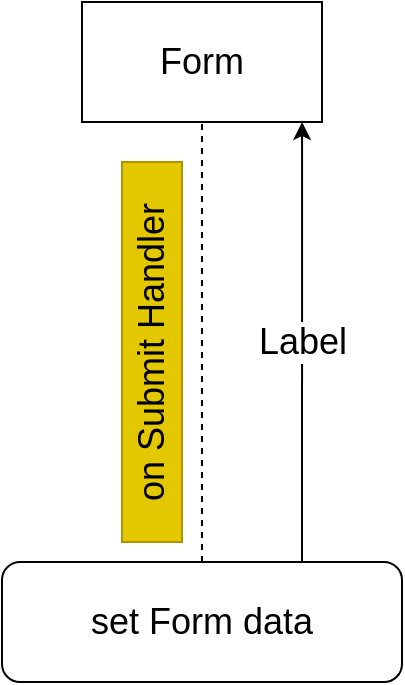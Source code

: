 <mxfile>
    <diagram id="BeJu82H_Hd4lQJsU76NU" name="Page-1">
        <mxGraphModel dx="620" dy="713" grid="1" gridSize="10" guides="1" tooltips="1" connect="1" arrows="1" fold="1" page="1" pageScale="1" pageWidth="850" pageHeight="1100" math="0" shadow="0">
            <root>
                <mxCell id="0"/>
                <mxCell id="1" parent="0"/>
                <mxCell id="2" value="&lt;font style=&quot;font-size: 18px&quot;&gt;Form&lt;/font&gt;" style="rounded=0;whiteSpace=wrap;html=1;" vertex="1" parent="1">
                    <mxGeometry x="380" y="200" width="120" height="60" as="geometry"/>
                </mxCell>
                <mxCell id="13" value="" style="endArrow=none;dashed=1;html=1;fontSize=18;entryX=0.5;entryY=1;entryDx=0;entryDy=0;exitX=0.5;exitY=0;exitDx=0;exitDy=0;" edge="1" parent="1" source="14" target="2">
                    <mxGeometry width="50" height="50" relative="1" as="geometry">
                        <mxPoint x="440" y="360" as="sourcePoint"/>
                        <mxPoint x="500" y="460" as="targetPoint"/>
                    </mxGeometry>
                </mxCell>
                <mxCell id="14" value="set Form data" style="rounded=1;whiteSpace=wrap;html=1;fontSize=18;" vertex="1" parent="1">
                    <mxGeometry x="340" y="480" width="200" height="60" as="geometry"/>
                </mxCell>
                <mxCell id="15" value="on Submit Handler" style="text;html=1;strokeColor=#B09500;fillColor=#e3c800;align=center;verticalAlign=middle;whiteSpace=wrap;rounded=0;fontSize=18;rotation=-90;fontColor=#000000;" vertex="1" parent="1">
                    <mxGeometry x="320" y="360" width="190" height="30" as="geometry"/>
                </mxCell>
                <mxCell id="16" value="" style="endArrow=classic;html=1;fontSize=18;entryX=0.917;entryY=1;entryDx=0;entryDy=0;exitX=0.75;exitY=0;exitDx=0;exitDy=0;entryPerimeter=0;" edge="1" parent="1" source="14" target="2">
                    <mxGeometry relative="1" as="geometry">
                        <mxPoint x="400" y="390" as="sourcePoint"/>
                        <mxPoint x="500" y="390" as="targetPoint"/>
                    </mxGeometry>
                </mxCell>
                <mxCell id="17" value="Label" style="edgeLabel;resizable=0;html=1;align=center;verticalAlign=middle;fontSize=18;" connectable="0" vertex="1" parent="16">
                    <mxGeometry relative="1" as="geometry"/>
                </mxCell>
            </root>
        </mxGraphModel>
    </diagram>
</mxfile>